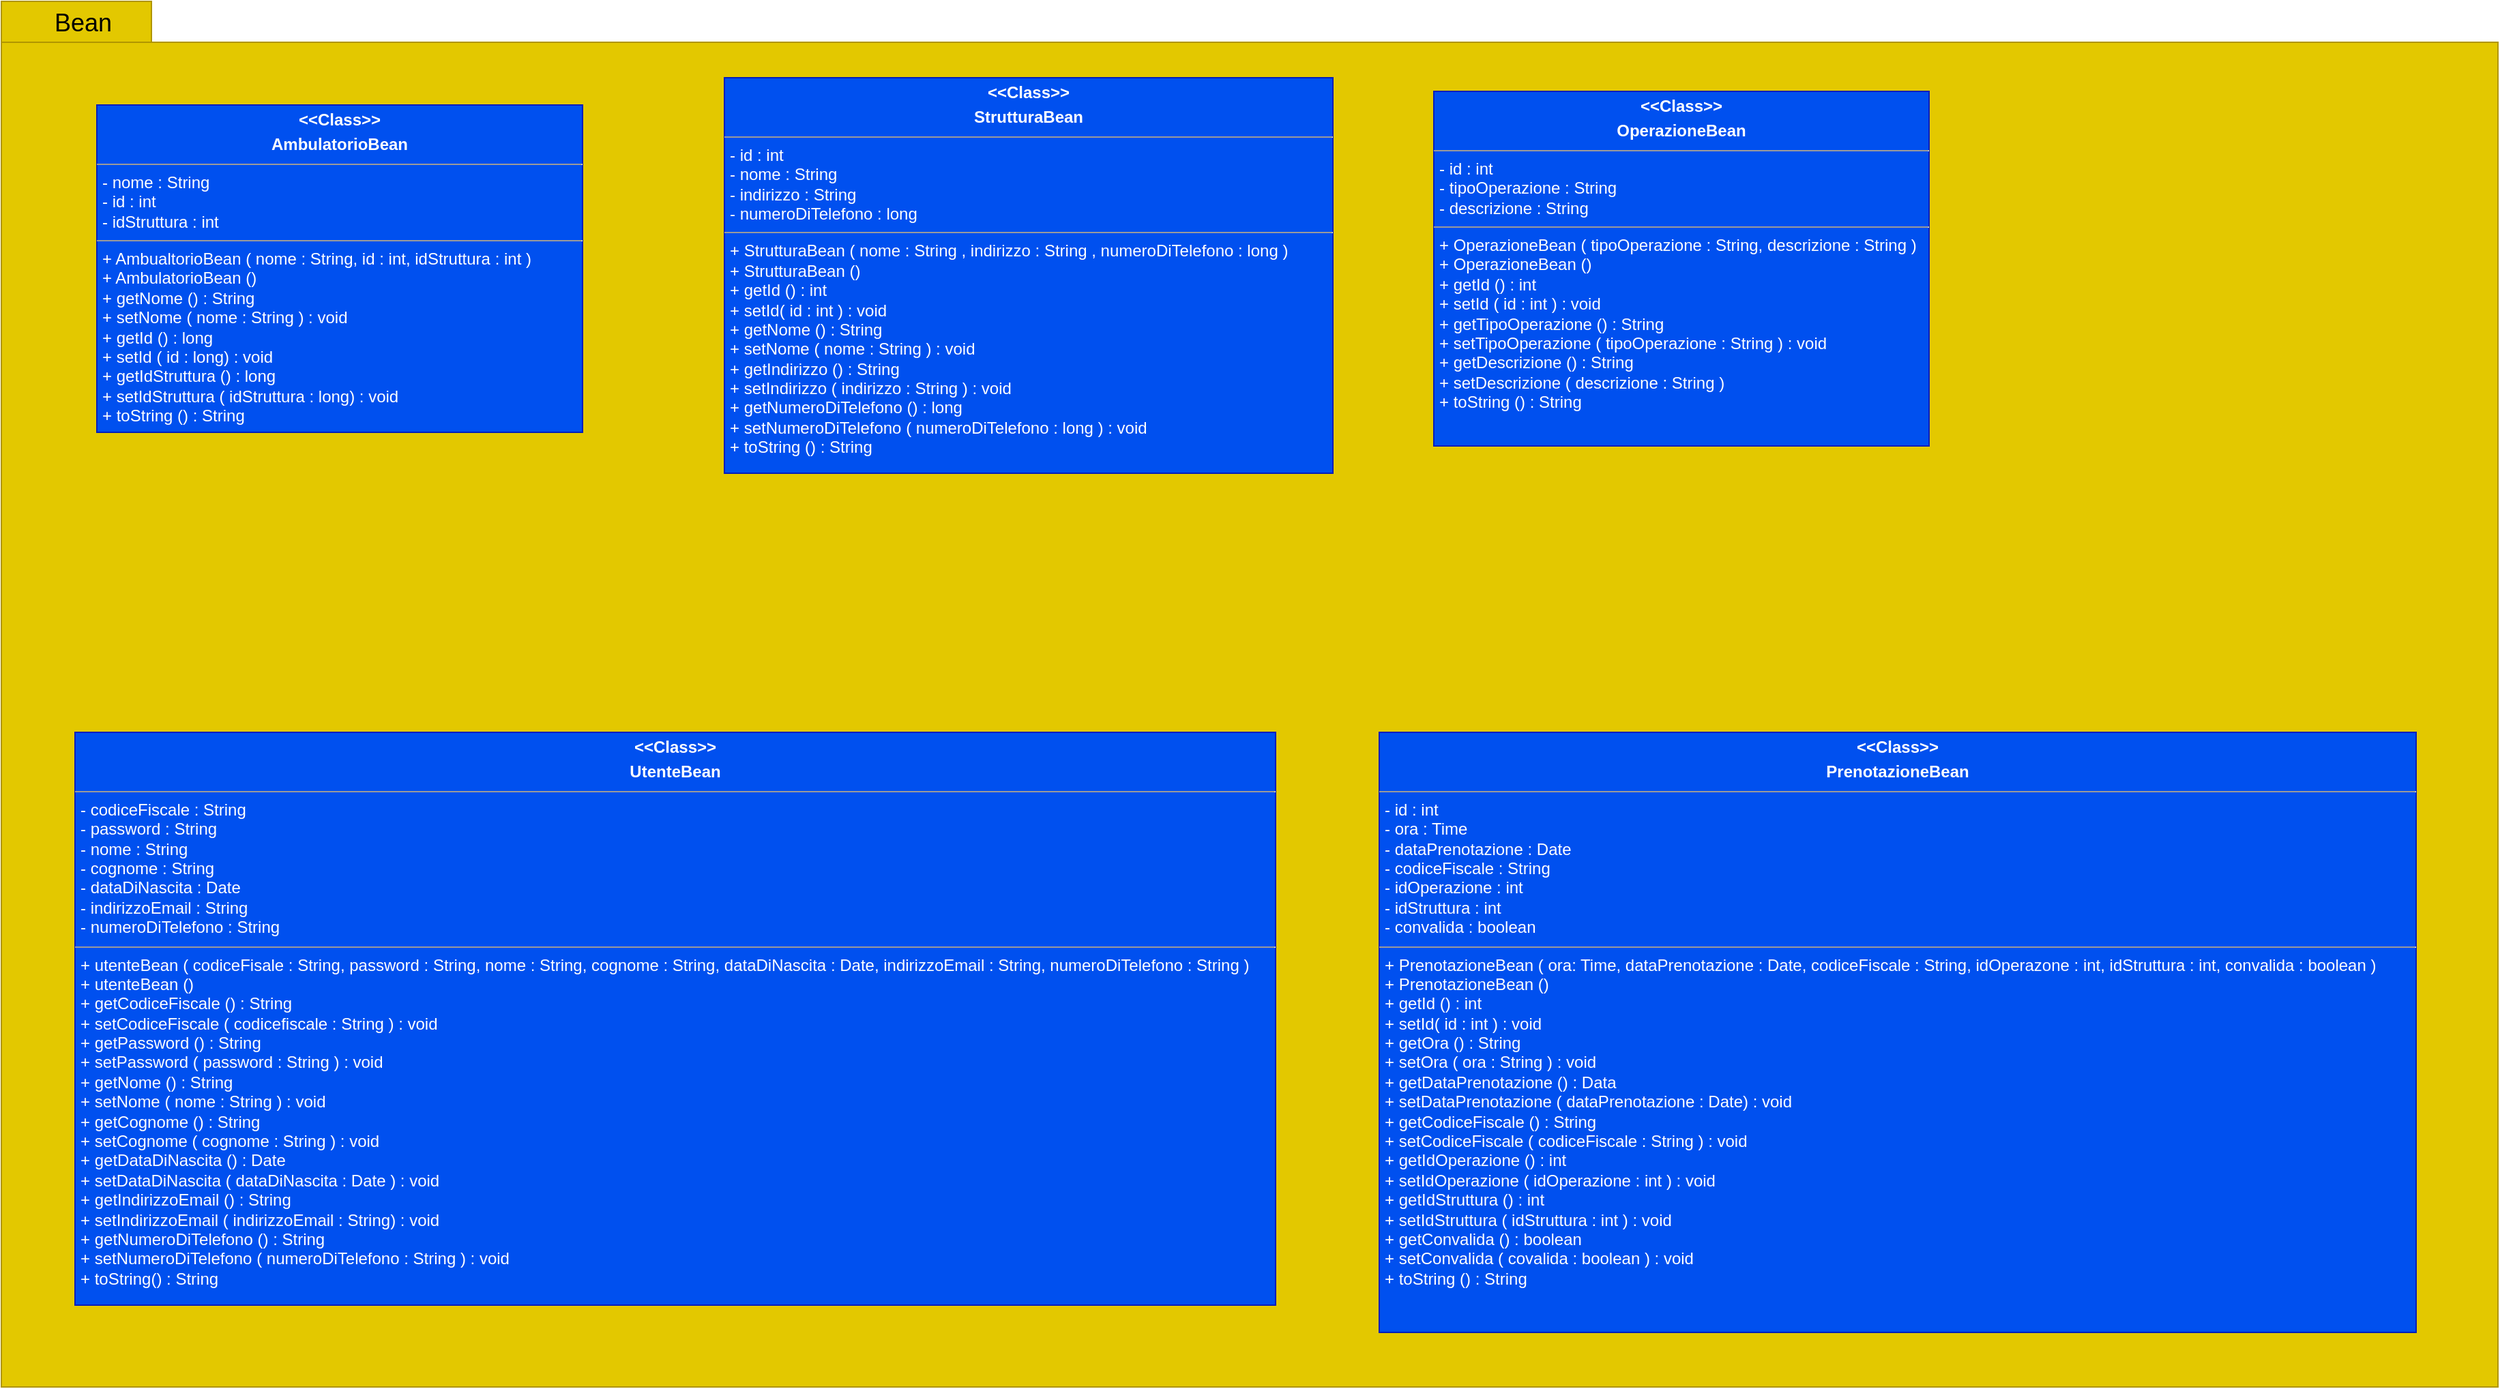<mxfile version="13.9.5" type="device"><diagram id="woXeaTdxzckYRdzxLmsY" name="Pagina-1"><mxGraphModel dx="857" dy="642" grid="1" gridSize="10" guides="1" tooltips="1" connect="1" arrows="1" fold="1" page="1" pageScale="1" pageWidth="827" pageHeight="1169" math="0" shadow="0"><root><mxCell id="0"/><mxCell id="1" parent="0"/><mxCell id="rhEb-gzg3I-lhxh_iY_p-1" value="" style="shape=folder;fontStyle=1;spacingTop=10;tabWidth=110;tabHeight=30;tabPosition=left;html=1;fillColor=#e3c800;strokeColor=#B09500;fontColor=#ffffff;" parent="1" vertex="1"><mxGeometry x="130" y="324" width="1830" height="1016" as="geometry"/></mxCell><mxCell id="rhEb-gzg3I-lhxh_iY_p-2" value="&lt;font style=&quot;font-size: 18px&quot;&gt;Bean&lt;/font&gt;" style="text;html=1;strokeColor=none;fillColor=none;align=center;verticalAlign=middle;whiteSpace=wrap;rounded=0;" parent="1" vertex="1"><mxGeometry x="170" y="330" width="40" height="20" as="geometry"/></mxCell><mxCell id="rhEb-gzg3I-lhxh_iY_p-3" value="&lt;p style=&quot;margin: 0px ; margin-top: 4px ; text-align: center&quot;&gt;&lt;b&gt;&amp;lt;&amp;lt;Class&amp;gt;&amp;gt;&lt;/b&gt;&lt;/p&gt;&lt;p style=&quot;margin: 0px ; margin-top: 4px ; text-align: center&quot;&gt;&lt;b&gt;AmbulatorioBean&lt;/b&gt;&lt;/p&gt;&lt;hr size=&quot;1&quot;&gt;&lt;p style=&quot;margin: 0px ; margin-left: 4px&quot;&gt;- nome : String&lt;/p&gt;&lt;p style=&quot;margin: 0px ; margin-left: 4px&quot;&gt;- id : int&lt;/p&gt;&lt;p style=&quot;margin: 0px ; margin-left: 4px&quot;&gt;- idStruttura : int&lt;/p&gt;&lt;hr size=&quot;1&quot;&gt;&lt;p style=&quot;margin: 0px ; margin-left: 4px&quot;&gt;+ AmbualtorioBean ( nome : String, id : int, idStruttura : int )&lt;/p&gt;&lt;p style=&quot;margin: 0px ; margin-left: 4px&quot;&gt;+ AmbulatorioBean ()&lt;/p&gt;&lt;p style=&quot;margin: 0px ; margin-left: 4px&quot;&gt;+ getNome () : String&lt;/p&gt;&lt;p style=&quot;margin: 0px ; margin-left: 4px&quot;&gt;+ setNome ( nome : String ) : void&lt;/p&gt;&lt;p style=&quot;margin: 0px ; margin-left: 4px&quot;&gt;+ getId () : long&lt;/p&gt;&lt;p style=&quot;margin: 0px ; margin-left: 4px&quot;&gt;+ setId ( id :&lt;span&gt;&amp;nbsp;long) : void&lt;/span&gt;&lt;/p&gt;&lt;p style=&quot;margin: 0px ; margin-left: 4px&quot;&gt;+ getIdStruttura () : long&lt;/p&gt;&lt;p style=&quot;margin: 0px ; margin-left: 4px&quot;&gt;+ setIdStruttura ( idStruttura : long) : void&lt;/p&gt;&lt;p style=&quot;margin: 0px ; margin-left: 4px&quot;&gt;+ toString () : String&lt;/p&gt;&lt;p style=&quot;margin: 0px ; margin-left: 4px&quot;&gt;&lt;br&gt;&lt;/p&gt;" style="verticalAlign=top;align=left;overflow=fill;fontSize=12;fontFamily=Helvetica;html=1;fillColor=#0050ef;strokeColor=#001DBC;fontColor=#ffffff;" parent="1" vertex="1"><mxGeometry x="200" y="400" width="356" height="240" as="geometry"/></mxCell><mxCell id="rhEb-gzg3I-lhxh_iY_p-9" value="&lt;p style=&quot;margin: 0px ; margin-top: 4px ; text-align: center&quot;&gt;&lt;b&gt;&amp;lt;&amp;lt;Class&amp;gt;&amp;gt;&lt;/b&gt;&lt;b&gt;&lt;br&gt;&lt;/b&gt;&lt;/p&gt;&lt;p style=&quot;margin: 0px ; margin-top: 4px ; text-align: center&quot;&gt;&lt;b&gt;UtenteBean&lt;/b&gt;&lt;/p&gt;&lt;hr size=&quot;1&quot;&gt;&lt;p style=&quot;margin: 0px ; margin-left: 4px&quot;&gt;- codiceFiscale : String&lt;/p&gt;&lt;p style=&quot;margin: 0px ; margin-left: 4px&quot;&gt;- password : String&lt;/p&gt;&lt;p style=&quot;margin: 0px ; margin-left: 4px&quot;&gt;- nome : String&lt;/p&gt;&lt;p style=&quot;margin: 0px ; margin-left: 4px&quot;&gt;- cognome : String&lt;/p&gt;&lt;p style=&quot;margin: 0px ; margin-left: 4px&quot;&gt;- dataDiNascita : Date&lt;/p&gt;&lt;p style=&quot;margin: 0px ; margin-left: 4px&quot;&gt;- indirizzoEmail : String&lt;/p&gt;&lt;p style=&quot;margin: 0px ; margin-left: 4px&quot;&gt;- numeroDiTelefono : String&lt;/p&gt;&lt;hr size=&quot;1&quot;&gt;&lt;p style=&quot;margin: 0px ; margin-left: 4px&quot;&gt;+ utenteBean ( codiceFisale : String, password : String, nome : String, cognome : String, dataDiNascita : Date, indirizzoEmail : String, numeroDiTelefono : String )&lt;/p&gt;&lt;p style=&quot;margin: 0px ; margin-left: 4px&quot;&gt;+ utenteBean ()&lt;/p&gt;&lt;p style=&quot;margin: 0px ; margin-left: 4px&quot;&gt;+ getCodiceFiscale () : String&lt;/p&gt;&lt;p style=&quot;margin: 0px ; margin-left: 4px&quot;&gt;+ setCodiceFiscale ( codicefiscale : String ) : void&lt;/p&gt;&lt;p style=&quot;margin: 0px ; margin-left: 4px&quot;&gt;+ getPassword () : String&lt;/p&gt;&lt;p style=&quot;margin: 0px ; margin-left: 4px&quot;&gt;+ setPassword ( password : String ) : void&lt;/p&gt;&lt;p style=&quot;margin: 0px ; margin-left: 4px&quot;&gt;+ getNome () : String&lt;/p&gt;&lt;p style=&quot;margin: 0px ; margin-left: 4px&quot;&gt;+ setNome ( nome : String ) : void&lt;/p&gt;&lt;p style=&quot;margin: 0px ; margin-left: 4px&quot;&gt;+ getCognome () : String&lt;/p&gt;&lt;p style=&quot;margin: 0px ; margin-left: 4px&quot;&gt;+ setCognome ( cognome : String ) : void&lt;/p&gt;&lt;p style=&quot;margin: 0px ; margin-left: 4px&quot;&gt;+ getDataDiNascita () : Date&lt;/p&gt;&lt;p style=&quot;margin: 0px ; margin-left: 4px&quot;&gt;+ setDataDiNascita ( dataDiNascita : Date ) : void&lt;/p&gt;&lt;p style=&quot;margin: 0px ; margin-left: 4px&quot;&gt;+ getIndirizzoEmail () : String&lt;/p&gt;&lt;p style=&quot;margin: 0px ; margin-left: 4px&quot;&gt;+ setIndirizzoEmail ( indirizzoEmail : String) : void&lt;/p&gt;&lt;p style=&quot;margin: 0px ; margin-left: 4px&quot;&gt;+ getNumeroDiTelefono () : String&lt;/p&gt;&lt;p style=&quot;margin: 0px ; margin-left: 4px&quot;&gt;+ setNumeroDiTelefono ( numeroDiTelefono : String ) : void&lt;/p&gt;&lt;p style=&quot;margin: 0px ; margin-left: 4px&quot;&gt;+ toString() : String&lt;/p&gt;&lt;p style=&quot;margin: 0px ; margin-left: 4px&quot;&gt;&lt;br&gt;&lt;/p&gt;&lt;p style=&quot;margin: 0px ; margin-left: 4px&quot;&gt;&lt;br&gt;&lt;/p&gt;" style="verticalAlign=top;align=left;overflow=fill;fontSize=12;fontFamily=Helvetica;html=1;fillColor=#0050ef;strokeColor=#001DBC;fontColor=#ffffff;" parent="1" vertex="1"><mxGeometry x="184" y="860" width="880" height="420" as="geometry"/></mxCell><mxCell id="rhEb-gzg3I-lhxh_iY_p-10" value="&lt;p style=&quot;margin: 0px ; margin-top: 4px ; text-align: center&quot;&gt;&lt;b&gt;&amp;lt;&amp;lt;Class&amp;gt;&amp;gt;&lt;/b&gt;&lt;b&gt;&lt;br&gt;&lt;/b&gt;&lt;/p&gt;&lt;p style=&quot;margin: 0px ; margin-top: 4px ; text-align: center&quot;&gt;&lt;b&gt;StrutturaBean&lt;/b&gt;&lt;/p&gt;&lt;hr size=&quot;1&quot;&gt;&lt;p style=&quot;margin: 0px ; margin-left: 4px&quot;&gt;- id : int&lt;br&gt;&lt;/p&gt;&lt;p style=&quot;margin: 0px ; margin-left: 4px&quot;&gt;- nome : String&lt;/p&gt;&lt;p style=&quot;margin: 0px ; margin-left: 4px&quot;&gt;- indirizzo : String&lt;/p&gt;&lt;p style=&quot;margin: 0px ; margin-left: 4px&quot;&gt;- numeroDiTelefono : long&lt;/p&gt;&lt;hr size=&quot;1&quot;&gt;&lt;p style=&quot;margin: 0px ; margin-left: 4px&quot;&gt;+ StrutturaBean ( nome : String , indirizzo : String , numeroDiTelefono : long )&lt;/p&gt;&lt;p style=&quot;margin: 0px ; margin-left: 4px&quot;&gt;+ StrutturaBean ()&lt;/p&gt;&lt;p style=&quot;margin: 0px ; margin-left: 4px&quot;&gt;+ getId () : int&lt;/p&gt;&lt;p style=&quot;margin: 0px ; margin-left: 4px&quot;&gt;+ setId( id : int ) : void&lt;/p&gt;&lt;p style=&quot;margin: 0px ; margin-left: 4px&quot;&gt;+ getNome () : String&lt;/p&gt;&lt;p style=&quot;margin: 0px ; margin-left: 4px&quot;&gt;+ setNome ( nome : String ) : void&lt;/p&gt;&lt;p style=&quot;margin: 0px ; margin-left: 4px&quot;&gt;+ getIndirizzo () : String&lt;/p&gt;&lt;p style=&quot;margin: 0px ; margin-left: 4px&quot;&gt;+ setIndirizzo ( indirizzo : String ) : void&lt;/p&gt;&lt;p style=&quot;margin: 0px ; margin-left: 4px&quot;&gt;+ getNumeroDiTelefono () : long&lt;/p&gt;&lt;p style=&quot;margin: 0px ; margin-left: 4px&quot;&gt;+ setNumeroDiTelefono ( numeroDiTelefono : long ) : void&lt;/p&gt;&lt;p style=&quot;margin: 0px ; margin-left: 4px&quot;&gt;+ toString () : String&lt;/p&gt;&lt;p style=&quot;margin: 0px ; margin-left: 4px&quot;&gt;&lt;br&gt;&lt;/p&gt;" style="verticalAlign=top;align=left;overflow=fill;fontSize=12;fontFamily=Helvetica;html=1;fillColor=#0050ef;strokeColor=#001DBC;fontColor=#ffffff;" parent="1" vertex="1"><mxGeometry x="660" y="380" width="446" height="290" as="geometry"/></mxCell><mxCell id="rhEb-gzg3I-lhxh_iY_p-11" value="&lt;p style=&quot;margin: 0px ; margin-top: 4px ; text-align: center&quot;&gt;&lt;b&gt;&amp;lt;&amp;lt;Class&amp;gt;&amp;gt;&lt;/b&gt;&lt;b&gt;&lt;br&gt;&lt;/b&gt;&lt;/p&gt;&lt;p style=&quot;margin: 0px ; margin-top: 4px ; text-align: center&quot;&gt;&lt;b&gt;OperazioneBean&lt;/b&gt;&lt;/p&gt;&lt;hr size=&quot;1&quot;&gt;&lt;p style=&quot;margin: 0px ; margin-left: 4px&quot;&gt;- id : int&lt;br&gt;&lt;/p&gt;&lt;p style=&quot;margin: 0px ; margin-left: 4px&quot;&gt;- tipoOperazione : String&lt;/p&gt;&lt;p style=&quot;margin: 0px ; margin-left: 4px&quot;&gt;- descrizione : String&lt;/p&gt;&lt;hr size=&quot;1&quot;&gt;&lt;p style=&quot;margin: 0px ; margin-left: 4px&quot;&gt;+ OperazioneBean ( tipoOperazione : String, descrizione : String )&lt;/p&gt;&lt;p style=&quot;margin: 0px ; margin-left: 4px&quot;&gt;+ OperazioneBean ()&lt;/p&gt;&lt;p style=&quot;margin: 0px ; margin-left: 4px&quot;&gt;+ getId () : int&lt;/p&gt;&lt;p style=&quot;margin: 0px ; margin-left: 4px&quot;&gt;+ setId ( id : int ) : void&lt;/p&gt;&lt;p style=&quot;margin: 0px ; margin-left: 4px&quot;&gt;+ getTipoOperazione () : String&lt;/p&gt;&lt;p style=&quot;margin: 0px ; margin-left: 4px&quot;&gt;+ setTipoOperazione ( tipoOperazione : String ) : void&lt;/p&gt;&lt;p style=&quot;margin: 0px ; margin-left: 4px&quot;&gt;+ getDescrizione () : String&lt;/p&gt;&lt;p style=&quot;margin: 0px ; margin-left: 4px&quot;&gt;+ setDescrizione ( descrizione : String )&lt;/p&gt;&lt;p style=&quot;margin: 0px ; margin-left: 4px&quot;&gt;+ toString () : String&lt;/p&gt;&lt;p style=&quot;margin: 0px ; margin-left: 4px&quot;&gt;&lt;br&gt;&lt;/p&gt;" style="verticalAlign=top;align=left;overflow=fill;fontSize=12;fontFamily=Helvetica;html=1;fillColor=#0050ef;strokeColor=#001DBC;fontColor=#ffffff;" parent="1" vertex="1"><mxGeometry x="1180" y="390" width="363" height="260" as="geometry"/></mxCell><mxCell id="rhEb-gzg3I-lhxh_iY_p-12" value="&lt;p style=&quot;margin: 0px ; margin-top: 4px ; text-align: center&quot;&gt;&lt;b&gt;&amp;lt;&amp;lt;Class&amp;gt;&amp;gt;&lt;/b&gt;&lt;b&gt;&lt;br&gt;&lt;/b&gt;&lt;/p&gt;&lt;p style=&quot;margin: 0px ; margin-top: 4px ; text-align: center&quot;&gt;&lt;b&gt;PrenotazioneBean&lt;/b&gt;&lt;/p&gt;&lt;hr size=&quot;1&quot;&gt;&lt;p style=&quot;margin: 0px ; margin-left: 4px&quot;&gt;- id : int&lt;br&gt;&lt;/p&gt;&lt;p style=&quot;margin: 0px ; margin-left: 4px&quot;&gt;- ora : Time&lt;/p&gt;&lt;p style=&quot;margin: 0px ; margin-left: 4px&quot;&gt;- dataPrenotazione : Date&lt;/p&gt;&lt;p style=&quot;margin: 0px ; margin-left: 4px&quot;&gt;- codiceFiscale : String&lt;/p&gt;&lt;p style=&quot;margin: 0px ; margin-left: 4px&quot;&gt;- idOperazione : int&lt;/p&gt;&lt;p style=&quot;margin: 0px ; margin-left: 4px&quot;&gt;- idStruttura : int&lt;/p&gt;&lt;p style=&quot;margin: 0px ; margin-left: 4px&quot;&gt;- convalida : boolean&lt;/p&gt;&lt;hr size=&quot;1&quot;&gt;&lt;p style=&quot;margin: 0px ; margin-left: 4px&quot;&gt;+ PrenotazioneBean ( ora: Time, dataPrenotazione : Date, codiceFiscale : String, idOperazone : int, idStruttura : int, convalida : boolean )&lt;/p&gt;&lt;p style=&quot;margin: 0px ; margin-left: 4px&quot;&gt;+ PrenotazioneBean ()&lt;/p&gt;&lt;p style=&quot;margin: 0px ; margin-left: 4px&quot;&gt;+ getId () : int&lt;/p&gt;&lt;p style=&quot;margin: 0px ; margin-left: 4px&quot;&gt;+ setId( id : int ) : void&lt;/p&gt;&lt;p style=&quot;margin: 0px ; margin-left: 4px&quot;&gt;+ getOra () : String&lt;/p&gt;&lt;p style=&quot;margin: 0px ; margin-left: 4px&quot;&gt;+ setOra ( ora : String ) : void&lt;/p&gt;&lt;p style=&quot;margin: 0px ; margin-left: 4px&quot;&gt;+ getDataPrenotazione () : Data&lt;/p&gt;&lt;p style=&quot;margin: 0px ; margin-left: 4px&quot;&gt;+ setDataPrenotazione ( dataPrenotazione : Date) : void&lt;/p&gt;&lt;p style=&quot;margin: 0px ; margin-left: 4px&quot;&gt;+ getCodiceFiscale () : String&lt;/p&gt;&lt;p style=&quot;margin: 0px ; margin-left: 4px&quot;&gt;+ setCodiceFiscale ( codiceFiscale : String ) : void&lt;/p&gt;&lt;p style=&quot;margin: 0px ; margin-left: 4px&quot;&gt;+ getIdOperazione () : int&lt;/p&gt;&lt;p style=&quot;margin: 0px ; margin-left: 4px&quot;&gt;+ setIdOperazione ( idOperazione : int ) : void&lt;/p&gt;&lt;p style=&quot;margin: 0px ; margin-left: 4px&quot;&gt;+ getIdStruttura () : int&lt;/p&gt;&lt;p style=&quot;margin: 0px ; margin-left: 4px&quot;&gt;+ setIdStruttura ( idStruttura : int ) : void&lt;/p&gt;&lt;p style=&quot;margin: 0px ; margin-left: 4px&quot;&gt;+ getConvalida () : boolean&lt;/p&gt;&lt;p style=&quot;margin: 0px ; margin-left: 4px&quot;&gt;+ setConvalida ( covalida : boolean ) : void&lt;/p&gt;&lt;p style=&quot;margin: 0px ; margin-left: 4px&quot;&gt;+ toString () : String&lt;/p&gt;&lt;p style=&quot;margin: 0px ; margin-left: 4px&quot;&gt;&lt;br&gt;&lt;/p&gt;&lt;p style=&quot;margin: 0px ; margin-left: 4px&quot;&gt;&lt;br&gt;&lt;/p&gt;" style="verticalAlign=top;align=left;overflow=fill;fontSize=12;fontFamily=Helvetica;html=1;fillColor=#0050ef;strokeColor=#001DBC;fontColor=#ffffff;" parent="1" vertex="1"><mxGeometry x="1140" y="860" width="760" height="440" as="geometry"/></mxCell></root></mxGraphModel></diagram></mxfile>